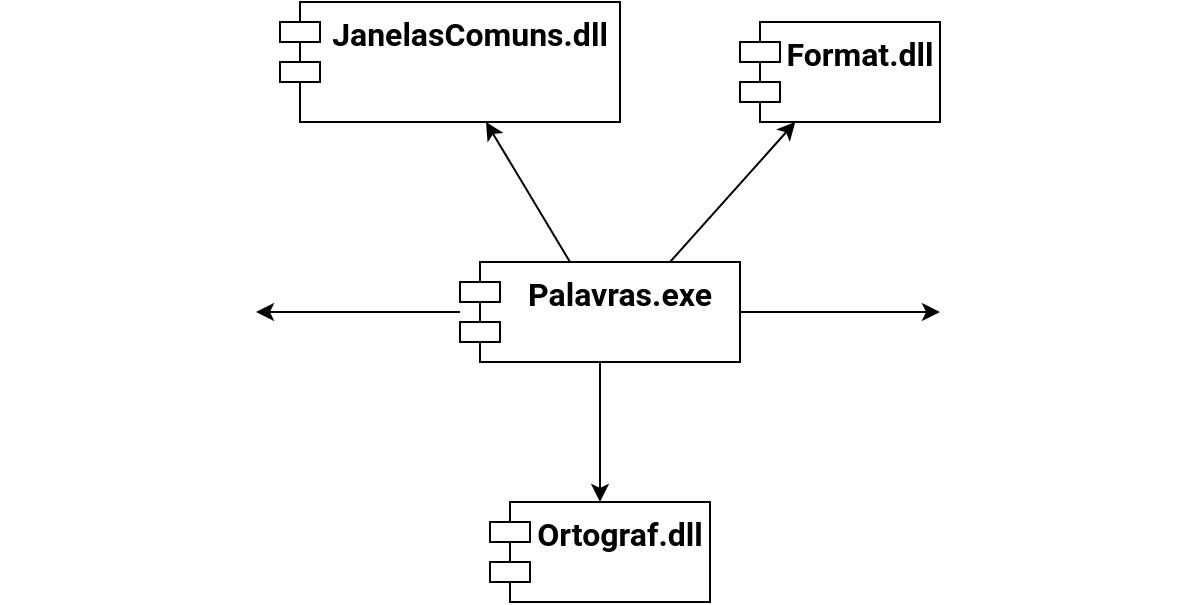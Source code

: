 <mxfile version="21.1.2" type="github">
  <diagram name="Página-1" id="taPQsJin8YTKpNe1YkOq">
    <mxGraphModel dx="880" dy="522" grid="1" gridSize="10" guides="1" tooltips="1" connect="1" arrows="1" fold="1" page="1" pageScale="1" pageWidth="827" pageHeight="1169" math="0" shadow="0">
      <root>
        <mxCell id="0" />
        <mxCell id="1" parent="0" />
        <mxCell id="AATQaK_s3ocSRWAN_mgN-12" style="edgeStyle=orthogonalEdgeStyle;rounded=0;orthogonalLoop=1;jettySize=auto;html=1;" edge="1" parent="1" source="AATQaK_s3ocSRWAN_mgN-4" target="AATQaK_s3ocSRWAN_mgN-9">
          <mxGeometry relative="1" as="geometry" />
        </mxCell>
        <mxCell id="AATQaK_s3ocSRWAN_mgN-13" style="edgeStyle=orthogonalEdgeStyle;rounded=0;orthogonalLoop=1;jettySize=auto;html=1;" edge="1" parent="1" source="AATQaK_s3ocSRWAN_mgN-4" target="AATQaK_s3ocSRWAN_mgN-7">
          <mxGeometry relative="1" as="geometry" />
        </mxCell>
        <mxCell id="AATQaK_s3ocSRWAN_mgN-4" value="Palavras.exe&lt;br style=&quot;font-size: 16px;&quot;&gt;" style="shape=module;align=left;spacingLeft=20;align=center;verticalAlign=top;whiteSpace=wrap;html=1;fontFamily=Roboto;fontSource=https%3A%2F%2Ffonts.googleapis.com%2Fcss%3Ffamily%3DRoboto;fontSize=16;fontStyle=1" vertex="1" parent="1">
          <mxGeometry x="310" y="220" width="140" height="50" as="geometry" />
        </mxCell>
        <mxCell id="AATQaK_s3ocSRWAN_mgN-5" value="&lt;font size=&quot;1&quot; data-font-src=&quot;https://fonts.googleapis.com/css?family=Roboto&quot; face=&quot;Roboto&quot;&gt;&lt;b style=&quot;font-size: 16px;&quot;&gt;Format.dll&lt;/b&gt;&lt;/font&gt;" style="shape=module;align=left;spacingLeft=20;align=center;verticalAlign=top;whiteSpace=wrap;html=1;gradientColor=none;fillColor=default;" vertex="1" parent="1">
          <mxGeometry x="450" y="100" width="100" height="50" as="geometry" />
        </mxCell>
        <mxCell id="AATQaK_s3ocSRWAN_mgN-6" value="&lt;font style=&quot;font-size: 16px;&quot; data-font-src=&quot;https://fonts.googleapis.com/css?family=Roboto&quot;&gt;&lt;b&gt;JanelasComuns.dll&lt;/b&gt;&lt;/font&gt;" style="shape=module;align=left;spacingLeft=20;align=center;verticalAlign=top;whiteSpace=wrap;html=1;fontFamily=Roboto;fontSource=https%3A%2F%2Ffonts.googleapis.com%2Fcss%3Ffamily%3DRoboto;" vertex="1" parent="1">
          <mxGeometry x="220" y="90" width="170" height="60" as="geometry" />
        </mxCell>
        <mxCell id="AATQaK_s3ocSRWAN_mgN-7" value="&lt;font style=&quot;font-size: 16px;&quot; color=&quot;#ffffff&quot;&gt;Palavras.hlp&lt;/font&gt;" style="shape=image;html=1;verticalAlign=top;verticalLabelPosition=bottom;labelBackgroundColor=none;imageAspect=0;aspect=fixed;image=https://cdn2.iconfinder.com/data/icons/crystalproject/128x128/mimetypes/txt.png;fontFamily=Roboto;fontSource=https%3A%2F%2Ffonts.googleapis.com%2Fcss%3Ffamily%3DRoboto;fontSize=16;" vertex="1" parent="1">
          <mxGeometry x="80" y="181" width="128" height="128" as="geometry" />
        </mxCell>
        <mxCell id="AATQaK_s3ocSRWAN_mgN-8" value="&lt;font style=&quot;font-size: 16px;&quot; color=&quot;#ffffff&quot;&gt;Palavras.ini&lt;/font&gt;" style="shape=image;html=1;verticalAlign=top;verticalLabelPosition=bottom;labelBackgroundColor=none;imageAspect=0;aspect=fixed;image=https://cdn2.iconfinder.com/data/icons/crystalproject/128x128/mimetypes/txt.png;fontStyle=0;fontSize=16;fontFamily=Roboto;fontSource=https%3A%2F%2Ffonts.googleapis.com%2Fcss%3Ffamily%3DRoboto;" vertex="1" parent="1">
          <mxGeometry x="550" y="181" width="128" height="128" as="geometry" />
        </mxCell>
        <mxCell id="AATQaK_s3ocSRWAN_mgN-9" value="Ortograf.dll&lt;br&gt;" style="shape=module;align=left;spacingLeft=20;align=center;verticalAlign=top;whiteSpace=wrap;html=1;fontFamily=Roboto;fontSource=https%3A%2F%2Ffonts.googleapis.com%2Fcss%3Ffamily%3DRoboto;fontSize=16;fontStyle=1" vertex="1" parent="1">
          <mxGeometry x="325" y="340" width="110" height="50" as="geometry" />
        </mxCell>
        <mxCell id="AATQaK_s3ocSRWAN_mgN-15" value="" style="endArrow=classic;html=1;rounded=0;" edge="1" parent="1" source="AATQaK_s3ocSRWAN_mgN-4" target="AATQaK_s3ocSRWAN_mgN-6">
          <mxGeometry width="50" height="50" relative="1" as="geometry">
            <mxPoint x="250" y="230" as="sourcePoint" />
            <mxPoint x="300" y="180" as="targetPoint" />
          </mxGeometry>
        </mxCell>
        <mxCell id="AATQaK_s3ocSRWAN_mgN-16" value="" style="endArrow=classic;html=1;rounded=0;exitX=0.75;exitY=0;exitDx=0;exitDy=0;" edge="1" parent="1" source="AATQaK_s3ocSRWAN_mgN-4" target="AATQaK_s3ocSRWAN_mgN-5">
          <mxGeometry width="50" height="50" relative="1" as="geometry">
            <mxPoint x="460" y="210" as="sourcePoint" />
            <mxPoint x="510" y="160" as="targetPoint" />
          </mxGeometry>
        </mxCell>
        <mxCell id="AATQaK_s3ocSRWAN_mgN-17" value="" style="endArrow=classic;html=1;rounded=0;exitX=1;exitY=0.5;exitDx=0;exitDy=0;" edge="1" parent="1" source="AATQaK_s3ocSRWAN_mgN-4" target="AATQaK_s3ocSRWAN_mgN-8">
          <mxGeometry width="50" height="50" relative="1" as="geometry">
            <mxPoint x="480" y="290" as="sourcePoint" />
            <mxPoint x="530" y="240" as="targetPoint" />
          </mxGeometry>
        </mxCell>
      </root>
    </mxGraphModel>
  </diagram>
</mxfile>

